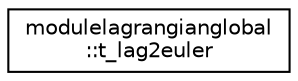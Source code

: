 digraph "Graphical Class Hierarchy"
{
 // LATEX_PDF_SIZE
  edge [fontname="Helvetica",fontsize="10",labelfontname="Helvetica",labelfontsize="10"];
  node [fontname="Helvetica",fontsize="10",shape=record];
  rankdir="LR";
  Node0 [label="modulelagrangianglobal\l::t_lag2euler",height=0.2,width=0.4,color="black", fillcolor="white", style="filled",URL="$structmodulelagrangianglobal_1_1t__lag2euler.html",tooltip=" "];
}
